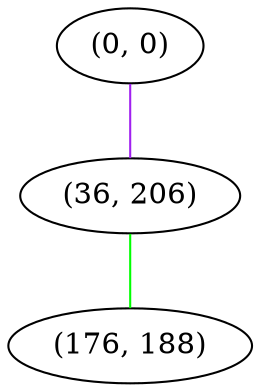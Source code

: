 graph "" {
"(0, 0)";
"(36, 206)";
"(176, 188)";
"(0, 0)" -- "(36, 206)"  [color=purple, key=0, weight=4];
"(36, 206)" -- "(176, 188)"  [color=green, key=0, weight=2];
}
